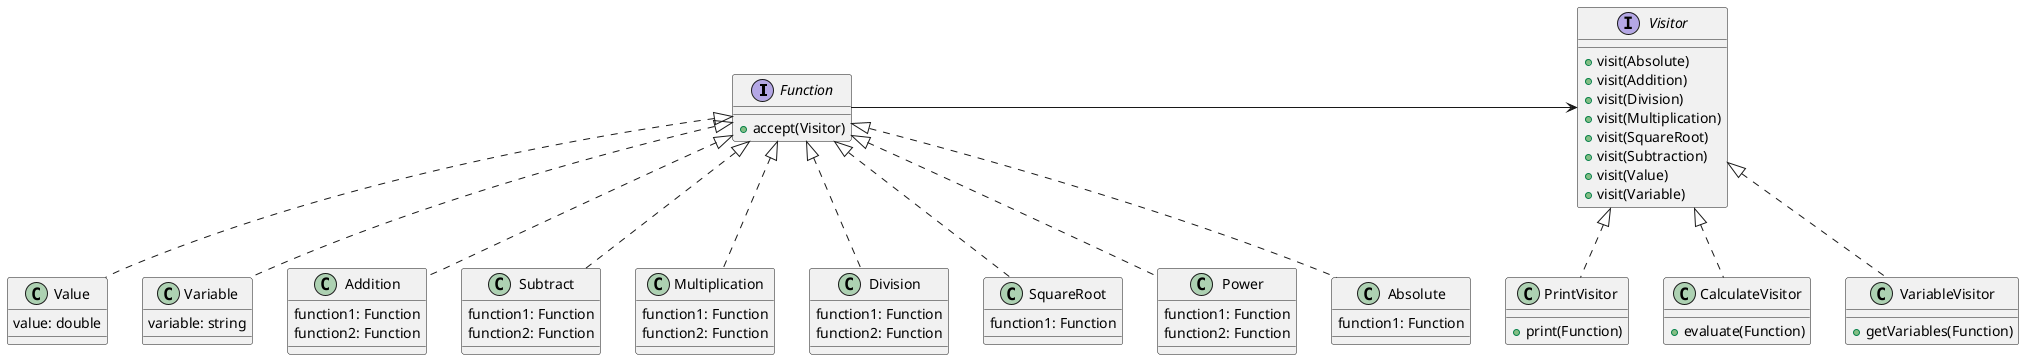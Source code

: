 @startuml

interface Function {
    + accept(Visitor)
}

class Value implements Function{
    value: double
}

class Variable implements Function{
    variable: string
}

class Addition implements Function{
    function1: Function
    function2: Function
}

class Subtract implements Function{
    function1: Function
    function2: Function
}

class Multiplication implements Function{
    function1: Function
    function2: Function
}

class Division implements Function{
    function1: Function
    function2: Function
}

class SquareRoot implements Function{
    function1: Function
}

class Power implements Function{
    function1: Function
    function2: Function
}

class Absolute implements Function{
    function1: Function
}

interface Visitor{
    + visit(Absolute)
    + visit(Addition)
    + visit(Division)
    + visit(Multiplication)
    + visit(SquareRoot)
    + visit(Subtraction)
    + visit(Value)
    + visit(Variable)
}

Function -> Visitor

class PrintVisitor implements Visitor{
    + print(Function)
}

class CalculateVisitor implements Visitor{
    + evaluate(Function)
}

class VariableVisitor implements Visitor{
    + getVariables(Function)
}

@enduml
class Negate implements Function{
    value: Function
}